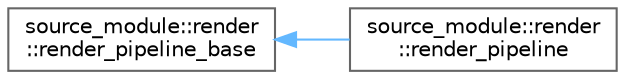 digraph "类继承关系图"
{
 // LATEX_PDF_SIZE
  bgcolor="transparent";
  edge [fontname=Helvetica,fontsize=10,labelfontname=Helvetica,labelfontsize=10];
  node [fontname=Helvetica,fontsize=10,shape=box,height=0.2,width=0.4];
  rankdir="LR";
  Node0 [id="Node000000",label="source_module::render\l::render_pipeline_base",height=0.2,width=0.4,color="grey40", fillcolor="white", style="filled",URL="$classsource__module_1_1render_1_1render__pipeline__base.html",tooltip=" "];
  Node0 -> Node1 [id="edge5912_Node000000_Node000001",dir="back",color="steelblue1",style="solid",tooltip=" "];
  Node1 [id="Node000001",label="source_module::render\l::render_pipeline",height=0.2,width=0.4,color="grey40", fillcolor="white", style="filled",URL="$classsource__module_1_1render_1_1render__pipeline.html",tooltip=" "];
}
